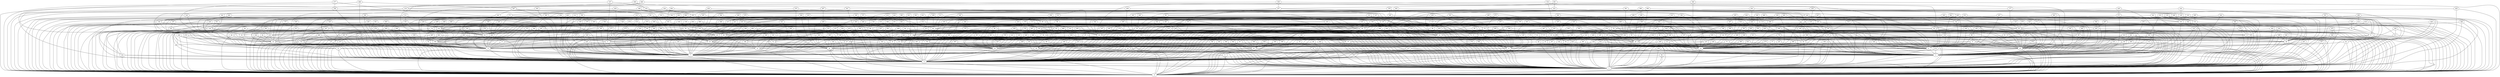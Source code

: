 /* Created by igraph 0.7.0 */
graph {
  0;
  1;
  2;
  3;
  4;
  5;
  6;
  7;
  8;
  9;
  10;
  11;
  12;
  13;
  14;
  15;
  16;
  17;
  18;
  19;
  20;
  21;
  22;
  23;
  24;
  25;
  26;
  27;
  28;
  29;
  30;
  31;
  32;
  33;
  34;
  35;
  36;
  37;
  38;
  39;
  40;
  41;
  42;
  43;
  44;
  45;
  46;
  47;
  48;
  49;
  50;
  51;
  52;
  53;
  54;
  55;
  56;
  57;
  58;
  59;
  60;
  61;
  62;
  63;
  64;
  65;
  66;
  67;
  68;
  69;
  70;
  71;
  72;
  73;
  74;
  75;
  76;
  77;
  78;
  79;
  80;
  81;
  82;
  83;
  84;
  85;
  86;
  87;
  88;
  89;
  90;
  91;
  92;
  93;
  94;
  95;
  96;
  97;
  98;
  99;
  100;
  101;
  102;
  103;
  104;
  105;
  106;
  107;
  108;
  109;
  110;
  111;
  112;
  113;
  114;
  115;
  116;
  117;
  118;
  119;
  120;
  121;
  122;
  123;
  124;
  125;
  126;
  127;
  128;
  129;
  130;
  131;
  132;
  133;
  134;
  135;
  136;
  137;
  138;
  139;
  140;
  141;
  142;
  143;
  144;
  145;
  146;
  147;
  148;
  149;
  150;
  151;
  152;
  153;
  154;
  155;
  156;
  157;
  158;
  159;
  160;
  161;
  162;
  163;
  164;
  165;
  166;
  167;
  168;
  169;
  170;
  171;
  172;
  173;
  174;
  175;
  176;
  177;
  178;
  179;
  180;
  181;
  182;
  183;
  184;
  185;
  186;
  187;
  188;
  189;
  190;
  191;
  192;
  193;
  194;
  195;
  196;
  197;
  198;
  199;
  200;
  201;
  202;
  203;
  204;
  205;
  206;
  207;
  208;
  209;
  210;
  211;
  212;
  213;
  214;
  215;
  216;
  217;
  218;
  219;
  220;
  221;
  222;
  223;
  224;
  225;
  226;
  227;
  228;
  229;
  230;
  231;
  232;
  233;
  234;
  235;
  236;
  237;
  238;
  239;
  240;
  241;
  242;
  243;
  244;
  245;
  246;
  247;
  248;
  249;
  250;
  251;
  252;
  253;
  254;
  255;
  256;
  257;
  258;
  259;
  260;
  261;
  262;
  263;
  264;
  265;
  266;
  267;
  268;
  269;
  270;
  271;
  272;
  273;
  274;
  275;
  276;
  277;
  278;
  279;
  280;
  281;
  282;
  283;
  284;
  285;
  286;
  287;
  288;
  289;
  290;
  291;
  292;
  293;
  294;
  295;
  296;
  297;
  298;
  299;
  300;
  301;
  302;
  303;
  304;
  305;
  306;
  307;
  308;
  309;
  310;
  311;
  312;
  313;
  314;
  315;
  316;
  317;
  318;
  319;
  320;
  321;
  322;
  323;
  324;
  325;
  326;
  327;
  328;
  329;
  330;
  331;
  332;
  333;
  334;
  335;
  336;
  337;
  338;
  339;
  340;
  341;
  342;
  343;
  344;
  345;
  346;
  347;
  348;
  349;
  350;
  351;
  352;
  353;
  354;
  355;
  356;
  357;
  358;
  359;
  360;
  361;
  362;
  363;
  364;
  365;
  366;
  367;
  368;
  369;
  370;
  371;
  372;
  373;
  374;
  375;
  376;
  377;
  378;
  379;
  380;
  381;
  382;
  383;
  384;
  385;
  386;
  387;
  388;
  389;
  390;
  391;
  392;
  393;
  394;
  395;
  396;
  397;
  398;
  399;
  400;
  401;
  402;
  403;
  404;
  405;
  406;
  407;
  408;
  409;
  410;
  411;
  412;
  413;
  414;
  415;
  416;
  417;
  418;
  419;
  420;
  421;
  422;
  423;
  424;
  425;
  426;
  427;
  428;
  429;
  430;
  431;
  432;
  433;
  434;
  435;
  436;
  437;
  438;
  439;
  440;
  441;
  442;
  443;
  444;
  445;
  446;
  447;
  448;
  449;
  450;
  451;
  452;
  453;
  454;
  455;
  456;
  457;
  458;
  459;
  460;
  461;
  462;
  463;
  464;
  465;
  466;
  467;
  468;
  469;
  470;
  471;
  472;
  473;
  474;
  475;
  476;
  477;
  478;
  479;
  480;
  481;
  482;
  483;
  484;
  485;
  486;
  487;
  488;
  489;
  490;
  491;
  492;
  493;
  494;
  495;
  496;
  497;
  498;
  499;

  1 -- 0;
  2 -- 0;
  3 -- 0;
  4 -- 0;
  5 -- 0;
  6 -- 0;
  7 -- 0;
  8 -- 0;
  12 -- 0;
  13 -- 0;
  16 -- 0;
  17 -- 0;
  19 -- 0;
  20 -- 0;
  22 -- 0;
  23 -- 0;
  25 -- 0;
  26 -- 0;
  28 -- 0;
  30 -- 0;
  32 -- 0;
  33 -- 0;
  35 -- 0;
  38 -- 0;
  39 -- 0;
  40 -- 0;
  41 -- 0;
  44 -- 0;
  45 -- 0;
  46 -- 0;
  49 -- 0;
  50 -- 0;
  51 -- 0;
  53 -- 0;
  54 -- 0;
  60 -- 0;
  61 -- 0;
  64 -- 0;
  65 -- 0;
  68 -- 0;
  71 -- 0;
  74 -- 0;
  76 -- 0;
  77 -- 0;
  78 -- 0;
  82 -- 0;
  84 -- 0;
  91 -- 0;
  92 -- 0;
  96 -- 0;
  102 -- 0;
  104 -- 0;
  106 -- 0;
  112 -- 0;
  115 -- 0;
  116 -- 0;
  117 -- 0;
  119 -- 0;
  123 -- 0;
  124 -- 0;
  126 -- 0;
  138 -- 0;
  139 -- 0;
  140 -- 0;
  142 -- 0;
  143 -- 0;
  149 -- 0;
  154 -- 0;
  155 -- 0;
  156 -- 0;
  157 -- 0;
  158 -- 0;
  159 -- 0;
  160 -- 0;
  162 -- 0;
  168 -- 0;
  169 -- 0;
  170 -- 0;
  172 -- 0;
  173 -- 0;
  175 -- 0;
  180 -- 0;
  181 -- 0;
  186 -- 0;
  188 -- 0;
  192 -- 0;
  193 -- 0;
  197 -- 0;
  199 -- 0;
  201 -- 0;
  202 -- 0;
  204 -- 0;
  211 -- 0;
  214 -- 0;
  215 -- 0;
  222 -- 0;
  223 -- 0;
  227 -- 0;
  240 -- 0;
  241 -- 0;
  243 -- 0;
  245 -- 0;
  246 -- 0;
  247 -- 0;
  248 -- 0;
  258 -- 0;
  261 -- 0;
  262 -- 0;
  268 -- 0;
  274 -- 0;
  276 -- 0;
  277 -- 0;
  279 -- 0;
  284 -- 0;
  287 -- 0;
  292 -- 0;
  297 -- 0;
  318 -- 0;
  321 -- 0;
  322 -- 0;
  330 -- 0;
  333 -- 0;
  335 -- 0;
  353 -- 0;
  357 -- 0;
  362 -- 0;
  366 -- 0;
  372 -- 0;
  373 -- 0;
  376 -- 0;
  378 -- 0;
  380 -- 0;
  389 -- 0;
  393 -- 0;
  396 -- 0;
  399 -- 0;
  404 -- 0;
  408 -- 0;
  411 -- 0;
  413 -- 0;
  419 -- 0;
  422 -- 0;
  428 -- 0;
  436 -- 0;
  442 -- 0;
  443 -- 0;
  449 -- 0;
  450 -- 0;
  456 -- 0;
  465 -- 0;
  494 -- 0;
  498 -- 0;
  2 -- 1;
  3 -- 1;
  5 -- 1;
  7 -- 1;
  8 -- 1;
  10 -- 1;
  11 -- 1;
  12 -- 1;
  14 -- 1;
  17 -- 1;
  22 -- 1;
  24 -- 1;
  29 -- 1;
  32 -- 1;
  37 -- 1;
  38 -- 1;
  39 -- 1;
  40 -- 1;
  42 -- 1;
  46 -- 1;
  48 -- 1;
  49 -- 1;
  52 -- 1;
  53 -- 1;
  57 -- 1;
  59 -- 1;
  61 -- 1;
  66 -- 1;
  72 -- 1;
  80 -- 1;
  84 -- 1;
  88 -- 1;
  94 -- 1;
  96 -- 1;
  97 -- 1;
  100 -- 1;
  103 -- 1;
  107 -- 1;
  108 -- 1;
  110 -- 1;
  117 -- 1;
  120 -- 1;
  122 -- 1;
  127 -- 1;
  128 -- 1;
  129 -- 1;
  134 -- 1;
  138 -- 1;
  142 -- 1;
  146 -- 1;
  150 -- 1;
  152 -- 1;
  153 -- 1;
  158 -- 1;
  163 -- 1;
  167 -- 1;
  176 -- 1;
  184 -- 1;
  185 -- 1;
  195 -- 1;
  198 -- 1;
  201 -- 1;
  203 -- 1;
  206 -- 1;
  208 -- 1;
  209 -- 1;
  212 -- 1;
  223 -- 1;
  227 -- 1;
  231 -- 1;
  232 -- 1;
  233 -- 1;
  234 -- 1;
  236 -- 1;
  246 -- 1;
  251 -- 1;
  252 -- 1;
  253 -- 1;
  255 -- 1;
  256 -- 1;
  269 -- 1;
  272 -- 1;
  278 -- 1;
  281 -- 1;
  282 -- 1;
  293 -- 1;
  295 -- 1;
  299 -- 1;
  300 -- 1;
  306 -- 1;
  313 -- 1;
  314 -- 1;
  323 -- 1;
  325 -- 1;
  326 -- 1;
  330 -- 1;
  336 -- 1;
  338 -- 1;
  344 -- 1;
  352 -- 1;
  354 -- 1;
  356 -- 1;
  357 -- 1;
  366 -- 1;
  367 -- 1;
  368 -- 1;
  369 -- 1;
  370 -- 1;
  374 -- 1;
  375 -- 1;
  385 -- 1;
  388 -- 1;
  389 -- 1;
  395 -- 1;
  402 -- 1;
  414 -- 1;
  416 -- 1;
  417 -- 1;
  418 -- 1;
  420 -- 1;
  424 -- 1;
  427 -- 1;
  428 -- 1;
  430 -- 1;
  437 -- 1;
  441 -- 1;
  442 -- 1;
  447 -- 1;
  448 -- 1;
  449 -- 1;
  457 -- 1;
  459 -- 1;
  461 -- 1;
  462 -- 1;
  475 -- 1;
  476 -- 1;
  477 -- 1;
  479 -- 1;
  482 -- 1;
  483 -- 1;
  490 -- 1;
  491 -- 1;
  492 -- 1;
  495 -- 1;
  496 -- 1;
  3 -- 2;
  4 -- 2;
  5 -- 2;
  6 -- 2;
  7 -- 2;
  9 -- 2;
  10 -- 2;
  11 -- 2;
  13 -- 2;
  15 -- 2;
  16 -- 2;
  18 -- 2;
  19 -- 2;
  20 -- 2;
  21 -- 2;
  23 -- 2;
  25 -- 2;
  27 -- 2;
  28 -- 2;
  31 -- 2;
  33 -- 2;
  34 -- 2;
  35 -- 2;
  39 -- 2;
  43 -- 2;
  44 -- 2;
  45 -- 2;
  49 -- 2;
  51 -- 2;
  54 -- 2;
  56 -- 2;
  57 -- 2;
  62 -- 2;
  71 -- 2;
  73 -- 2;
  75 -- 2;
  79 -- 2;
  84 -- 2;
  90 -- 2;
  93 -- 2;
  94 -- 2;
  95 -- 2;
  97 -- 2;
  102 -- 2;
  111 -- 2;
  113 -- 2;
  116 -- 2;
  118 -- 2;
  125 -- 2;
  132 -- 2;
  134 -- 2;
  135 -- 2;
  140 -- 2;
  141 -- 2;
  142 -- 2;
  143 -- 2;
  146 -- 2;
  151 -- 2;
  154 -- 2;
  156 -- 2;
  157 -- 2;
  163 -- 2;
  165 -- 2;
  166 -- 2;
  168 -- 2;
  170 -- 2;
  180 -- 2;
  181 -- 2;
  182 -- 2;
  189 -- 2;
  193 -- 2;
  195 -- 2;
  199 -- 2;
  200 -- 2;
  202 -- 2;
  205 -- 2;
  213 -- 2;
  215 -- 2;
  220 -- 2;
  225 -- 2;
  226 -- 2;
  229 -- 2;
  232 -- 2;
  234 -- 2;
  235 -- 2;
  247 -- 2;
  250 -- 2;
  257 -- 2;
  268 -- 2;
  270 -- 2;
  273 -- 2;
  274 -- 2;
  275 -- 2;
  279 -- 2;
  281 -- 2;
  294 -- 2;
  295 -- 2;
  297 -- 2;
  301 -- 2;
  305 -- 2;
  310 -- 2;
  315 -- 2;
  317 -- 2;
  319 -- 2;
  320 -- 2;
  324 -- 2;
  328 -- 2;
  329 -- 2;
  336 -- 2;
  337 -- 2;
  340 -- 2;
  342 -- 2;
  354 -- 2;
  356 -- 2;
  358 -- 2;
  364 -- 2;
  365 -- 2;
  368 -- 2;
  372 -- 2;
  376 -- 2;
  377 -- 2;
  378 -- 2;
  379 -- 2;
  383 -- 2;
  395 -- 2;
  397 -- 2;
  403 -- 2;
  406 -- 2;
  412 -- 2;
  413 -- 2;
  417 -- 2;
  431 -- 2;
  434 -- 2;
  440 -- 2;
  441 -- 2;
  459 -- 2;
  464 -- 2;
  476 -- 2;
  477 -- 2;
  480 -- 2;
  484 -- 2;
  486 -- 2;
  491 -- 2;
  495 -- 2;
  4 -- 3;
  10 -- 3;
  11 -- 3;
  14 -- 3;
  20 -- 3;
  23 -- 3;
  24 -- 3;
  26 -- 3;
  27 -- 3;
  29 -- 3;
  31 -- 3;
  41 -- 3;
  45 -- 3;
  60 -- 3;
  69 -- 3;
  75 -- 3;
  77 -- 3;
  82 -- 3;
  83 -- 3;
  89 -- 3;
  90 -- 3;
  101 -- 3;
  108 -- 3;
  111 -- 3;
  112 -- 3;
  122 -- 3;
  131 -- 3;
  147 -- 3;
  162 -- 3;
  171 -- 3;
  182 -- 3;
  196 -- 3;
  214 -- 3;
  219 -- 3;
  227 -- 3;
  233 -- 3;
  255 -- 3;
  264 -- 3;
  265 -- 3;
  271 -- 3;
  274 -- 3;
  302 -- 3;
  306 -- 3;
  312 -- 3;
  327 -- 3;
  328 -- 3;
  336 -- 3;
  339 -- 3;
  341 -- 3;
  346 -- 3;
  383 -- 3;
  392 -- 3;
  393 -- 3;
  398 -- 3;
  400 -- 3;
  424 -- 3;
  425 -- 3;
  444 -- 3;
  457 -- 3;
  465 -- 3;
  487 -- 3;
  494 -- 3;
  6 -- 4;
  9 -- 4;
  15 -- 4;
  18 -- 4;
  37 -- 4;
  60 -- 4;
  62 -- 4;
  76 -- 4;
  80 -- 4;
  91 -- 4;
  92 -- 4;
  98 -- 4;
  100 -- 4;
  114 -- 4;
  132 -- 4;
  136 -- 4;
  152 -- 4;
  164 -- 4;
  172 -- 4;
  174 -- 4;
  181 -- 4;
  184 -- 4;
  194 -- 4;
  232 -- 4;
  259 -- 4;
  260 -- 4;
  280 -- 4;
  282 -- 4;
  290 -- 4;
  308 -- 4;
  328 -- 4;
  346 -- 4;
  349 -- 4;
  405 -- 4;
  407 -- 4;
  431 -- 4;
  445 -- 4;
  472 -- 4;
  486 -- 4;
  13 -- 5;
  150 -- 5;
  8 -- 6;
  47 -- 6;
  98 -- 6;
  9 -- 7;
  12 -- 7;
  14 -- 7;
  16 -- 7;
  21 -- 7;
  42 -- 7;
  51 -- 7;
  63 -- 7;
  67 -- 7;
  68 -- 7;
  73 -- 7;
  81 -- 7;
  86 -- 7;
  88 -- 7;
  103 -- 7;
  110 -- 7;
  118 -- 7;
  130 -- 7;
  135 -- 7;
  144 -- 7;
  145 -- 7;
  148 -- 7;
  159 -- 7;
  166 -- 7;
  178 -- 7;
  183 -- 7;
  188 -- 7;
  204 -- 7;
  209 -- 7;
  210 -- 7;
  211 -- 7;
  212 -- 7;
  216 -- 7;
  221 -- 7;
  224 -- 7;
  226 -- 7;
  230 -- 7;
  277 -- 7;
  278 -- 7;
  309 -- 7;
  311 -- 7;
  323 -- 7;
  329 -- 7;
  332 -- 7;
  347 -- 7;
  359 -- 7;
  384 -- 7;
  408 -- 7;
  409 -- 7;
  426 -- 7;
  433 -- 7;
  439 -- 7;
  448 -- 7;
  450 -- 7;
  454 -- 7;
  456 -- 7;
  467 -- 7;
  468 -- 7;
  484 -- 7;
  489 -- 7;
  76 -- 8;
  105 -- 8;
  352 -- 8;
  445 -- 8;
  28 -- 9;
  43 -- 9;
  115 -- 9;
  136 -- 9;
  137 -- 9;
  199 -- 9;
  225 -- 9;
  317 -- 9;
  337 -- 9;
  360 -- 9;
  377 -- 9;
  17 -- 10;
  21 -- 10;
  25 -- 10;
  42 -- 10;
  43 -- 10;
  46 -- 10;
  53 -- 10;
  54 -- 10;
  69 -- 10;
  70 -- 10;
  81 -- 10;
  89 -- 10;
  93 -- 10;
  97 -- 10;
  99 -- 10;
  107 -- 10;
  111 -- 10;
  117 -- 10;
  127 -- 10;
  129 -- 10;
  134 -- 10;
  158 -- 10;
  169 -- 10;
  173 -- 10;
  196 -- 10;
  208 -- 10;
  210 -- 10;
  220 -- 10;
  225 -- 10;
  229 -- 10;
  248 -- 10;
  265 -- 10;
  269 -- 10;
  273 -- 10;
  290 -- 10;
  306 -- 10;
  350 -- 10;
  383 -- 10;
  384 -- 10;
  387 -- 10;
  394 -- 10;
  411 -- 10;
  431 -- 10;
  436 -- 10;
  451 -- 10;
  470 -- 10;
  15 -- 11;
  33 -- 11;
  52 -- 11;
  58 -- 11;
  70 -- 11;
  71 -- 11;
  154 -- 11;
  175 -- 11;
  207 -- 11;
  325 -- 11;
  333 -- 11;
  343 -- 11;
  356 -- 11;
  362 -- 11;
  373 -- 11;
  374 -- 11;
  399 -- 11;
  401 -- 11;
  433 -- 11;
  487 -- 11;
  499 -- 11;
  22 -- 12;
  31 -- 12;
  66 -- 12;
  99 -- 12;
  129 -- 12;
  192 -- 12;
  198 -- 12;
  203 -- 12;
  222 -- 12;
  357 -- 12;
  364 -- 12;
  472 -- 12;
  27 -- 13;
  29 -- 13;
  34 -- 13;
  40 -- 13;
  75 -- 13;
  77 -- 13;
  80 -- 13;
  85 -- 13;
  95 -- 13;
  120 -- 13;
  127 -- 13;
  133 -- 13;
  160 -- 13;
  171 -- 13;
  183 -- 13;
  187 -- 13;
  191 -- 13;
  198 -- 13;
  215 -- 13;
  217 -- 13;
  231 -- 13;
  258 -- 13;
  260 -- 13;
  276 -- 13;
  283 -- 13;
  291 -- 13;
  300 -- 13;
  305 -- 13;
  316 -- 13;
  317 -- 13;
  339 -- 13;
  344 -- 13;
  345 -- 13;
  347 -- 13;
  355 -- 13;
  363 -- 13;
  367 -- 13;
  374 -- 13;
  386 -- 13;
  387 -- 13;
  394 -- 13;
  401 -- 13;
  435 -- 13;
  442 -- 13;
  458 -- 13;
  468 -- 13;
  471 -- 13;
  488 -- 13;
  493 -- 13;
  19 -- 14;
  18 -- 15;
  387 -- 15;
  407 -- 15;
  411 -- 15;
  105 -- 16;
  79 -- 18;
  487 -- 18;
  280 -- 19;
  36 -- 20;
  61 -- 20;
  72 -- 20;
  83 -- 20;
  112 -- 20;
  113 -- 20;
  124 -- 20;
  136 -- 20;
  148 -- 20;
  155 -- 20;
  183 -- 20;
  185 -- 20;
  187 -- 20;
  201 -- 20;
  223 -- 20;
  228 -- 20;
  254 -- 20;
  273 -- 20;
  320 -- 20;
  343 -- 20;
  359 -- 20;
  365 -- 20;
  378 -- 20;
  400 -- 20;
  460 -- 20;
  461 -- 20;
  463 -- 20;
  481 -- 20;
  85 -- 21;
  87 -- 21;
  91 -- 21;
  176 -- 21;
  289 -- 21;
  348 -- 21;
  401 -- 21;
  469 -- 21;
  478 -- 21;
  26 -- 22;
  55 -- 22;
  72 -- 22;
  121 -- 22;
  130 -- 22;
  151 -- 22;
  242 -- 22;
  254 -- 22;
  263 -- 22;
  286 -- 22;
  386 -- 22;
  396 -- 22;
  405 -- 22;
  24 -- 23;
  30 -- 23;
  36 -- 23;
  37 -- 23;
  63 -- 23;
  65 -- 23;
  87 -- 23;
  96 -- 23;
  115 -- 23;
  123 -- 23;
  126 -- 23;
  174 -- 23;
  190 -- 23;
  226 -- 23;
  238 -- 23;
  256 -- 23;
  259 -- 23;
  315 -- 23;
  327 -- 23;
  330 -- 23;
  350 -- 23;
  367 -- 23;
  404 -- 23;
  418 -- 23;
  459 -- 23;
  48 -- 24;
  110 -- 24;
  114 -- 24;
  116 -- 24;
  149 -- 24;
  217 -- 24;
  257 -- 24;
  318 -- 24;
  451 -- 24;
  482 -- 24;
  78 -- 25;
  30 -- 26;
  50 -- 26;
  74 -- 26;
  182 -- 26;
  194 -- 26;
  303 -- 26;
  354 -- 26;
  397 -- 26;
  47 -- 27;
  109 -- 27;
  137 -- 27;
  189 -- 27;
  192 -- 27;
  283 -- 28;
  32 -- 29;
  35 -- 29;
  38 -- 29;
  56 -- 29;
  93 -- 29;
  139 -- 29;
  175 -- 29;
  187 -- 29;
  200 -- 29;
  202 -- 29;
  209 -- 29;
  230 -- 29;
  231 -- 29;
  234 -- 29;
  299 -- 29;
  358 -- 29;
  369 -- 29;
  455 -- 29;
  101 -- 30;
  425 -- 30;
  485 -- 30;
  36 -- 31;
  47 -- 31;
  58 -- 31;
  67 -- 31;
  78 -- 31;
  86 -- 31;
  133 -- 31;
  141 -- 31;
  147 -- 31;
  166 -- 31;
  177 -- 31;
  213 -- 31;
  251 -- 31;
  292 -- 31;
  303 -- 31;
  323 -- 31;
  349 -- 31;
  363 -- 31;
  408 -- 31;
  437 -- 31;
  462 -- 31;
  477 -- 31;
  492 -- 31;
  58 -- 32;
  68 -- 32;
  83 -- 32;
  86 -- 32;
  119 -- 32;
  222 -- 32;
  228 -- 32;
  237 -- 32;
  355 -- 32;
  381 -- 32;
  403 -- 32;
  489 -- 32;
  34 -- 33;
  64 -- 33;
  99 -- 33;
  138 -- 33;
  153 -- 33;
  168 -- 33;
  243 -- 33;
  266 -- 33;
  302 -- 33;
  331 -- 33;
  402 -- 33;
  406 -- 33;
  439 -- 33;
  451 -- 33;
  458 -- 33;
  488 -- 33;
  497 -- 33;
  48 -- 34;
  74 -- 34;
  89 -- 34;
  94 -- 34;
  104 -- 34;
  141 -- 34;
  285 -- 34;
  304 -- 34;
  351 -- 34;
  352 -- 34;
  364 -- 34;
  410 -- 34;
  434 -- 34;
  490 -- 34;
  66 -- 35;
  95 -- 35;
  126 -- 35;
  240 -- 35;
  291 -- 35;
  437 -- 35;
  474 -- 35;
  499 -- 35;
  50 -- 36;
  63 -- 36;
  70 -- 36;
  92 -- 36;
  118 -- 36;
  128 -- 36;
  147 -- 36;
  148 -- 36;
  164 -- 36;
  170 -- 36;
  237 -- 36;
  244 -- 36;
  255 -- 36;
  297 -- 36;
  346 -- 36;
  481 -- 36;
  498 -- 36;
  85 -- 37;
  109 -- 37;
  392 -- 37;
  404 -- 37;
  41 -- 39;
  52 -- 39;
  59 -- 39;
  64 -- 39;
  106 -- 39;
  121 -- 39;
  144 -- 39;
  160 -- 39;
  210 -- 39;
  338 -- 39;
  409 -- 39;
  438 -- 39;
  465 -- 39;
  496 -- 39;
  497 -- 39;
  44 -- 43;
  377 -- 43;
  429 -- 43;
  473 -- 43;
  485 -- 43;
  55 -- 44;
  114 -- 44;
  152 -- 44;
  167 -- 44;
  418 -- 44;
  65 -- 45;
  73 -- 45;
  87 -- 45;
  98 -- 45;
  169 -- 45;
  233 -- 45;
  261 -- 45;
  296 -- 45;
  300 -- 45;
  303 -- 45;
  344 -- 45;
  359 -- 45;
  415 -- 45;
  450 -- 45;
  456 -- 45;
  482 -- 45;
  57 -- 46;
  69 -- 46;
  101 -- 46;
  107 -- 46;
  131 -- 46;
  135 -- 46;
  178 -- 46;
  235 -- 46;
  252 -- 46;
  269 -- 46;
  282 -- 46;
  287 -- 46;
  342 -- 46;
  353 -- 46;
  368 -- 46;
  390 -- 46;
  414 -- 46;
  423 -- 46;
  432 -- 46;
  62 -- 47;
  174 -- 47;
  236 -- 47;
  262 -- 47;
  413 -- 47;
  421 -- 47;
  422 -- 47;
  499 -- 47;
  219 -- 48;
  440 -- 48;
  466 -- 48;
  59 -- 49;
  102 -- 49;
  106 -- 49;
  109 -- 49;
  144 -- 49;
  145 -- 49;
  218 -- 49;
  235 -- 49;
  241 -- 49;
  249 -- 49;
  265 -- 49;
  280 -- 49;
  292 -- 49;
  327 -- 49;
  419 -- 49;
  464 -- 49;
  470 -- 49;
  139 -- 50;
  157 -- 50;
  217 -- 50;
  163 -- 51;
  186 -- 51;
  427 -- 51;
  483 -- 51;
  216 -- 52;
  360 -- 52;
  438 -- 52;
  452 -- 52;
  55 -- 53;
  81 -- 53;
  167 -- 53;
  171 -- 53;
  172 -- 53;
  214 -- 53;
  420 -- 53;
  56 -- 54;
  206 -- 54;
  230 -- 54;
  376 -- 54;
  416 -- 54;
  448 -- 54;
  196 -- 55;
  204 -- 55;
  243 -- 55;
  310 -- 55;
  322 -- 55;
  348 -- 55;
  380 -- 55;
  238 -- 56;
  276 -- 56;
  345 -- 56;
  123 -- 58;
  494 -- 58;
  67 -- 59;
  338 -- 59;
  79 -- 60;
  184 -- 60;
  253 -- 60;
  461 -- 60;
  473 -- 60;
  211 -- 61;
  262 -- 62;
  384 -- 62;
  88 -- 63;
  263 -- 63;
  119 -- 66;
  159 -- 66;
  216 -- 66;
  221 -- 66;
  251 -- 66;
  326 -- 66;
  355 -- 66;
  361 -- 66;
  373 -- 66;
  467 -- 66;
  82 -- 67;
  149 -- 67;
  304 -- 68;
  104 -- 69;
  205 -- 69;
  220 -- 69;
  400 -- 69;
  194 -- 70;
  275 -- 70;
  309 -- 70;
  412 -- 70;
  449 -- 70;
  436 -- 71;
  90 -- 72;
  122 -- 72;
  315 -- 72;
  324 -- 72;
  421 -- 72;
  165 -- 73;
  206 -- 73;
  288 -- 73;
  321 -- 73;
  236 -- 74;
  287 -- 74;
  390 -- 74;
  486 -- 74;
  261 -- 75;
  312 -- 75;
  497 -- 75;
  120 -- 76;
  128 -- 76;
  197 -- 76;
  419 -- 76;
  185 -- 77;
  188 -- 77;
  179 -- 79;
  318 -- 79;
  414 -- 79;
  121 -- 81;
  446 -- 81;
  113 -- 82;
  131 -- 82;
  140 -- 82;
  164 -- 82;
  221 -- 82;
  249 -- 82;
  298 -- 82;
  313 -- 82;
  125 -- 83;
  143 -- 83;
  173 -- 83;
  177 -- 83;
  389 -- 83;
  469 -- 83;
  475 -- 83;
  130 -- 86;
  162 -- 86;
  240 -- 86;
  245 -- 86;
  248 -- 86;
  301 -- 86;
  343 -- 86;
  432 -- 86;
  489 -- 87;
  314 -- 88;
  224 -- 89;
  108 -- 91;
  334 -- 92;
  379 -- 92;
  435 -- 92;
  475 -- 92;
  452 -- 93;
  195 -- 98;
  100 -- 99;
  145 -- 99;
  247 -- 99;
  294 -- 99;
  362 -- 99;
  365 -- 99;
  375 -- 99;
  479 -- 99;
  490 -- 99;
  103 -- 101;
  105 -- 101;
  178 -- 101;
  271 -- 101;
  289 -- 101;
  382 -- 101;
  424 -- 101;
  165 -- 102;
  189 -- 102;
  190 -- 102;
  191 -- 102;
  268 -- 102;
  279 -- 102;
  177 -- 103;
  229 -- 105;
  432 -- 105;
  125 -- 106;
  443 -- 107;
  493 -- 107;
  249 -- 109;
  331 -- 109;
  415 -- 109;
  480 -- 109;
  304 -- 110;
  342 -- 110;
  474 -- 110;
  155 -- 111;
  219 -- 111;
  237 -- 114;
  340 -- 114;
  460 -- 114;
  464 -- 114;
  332 -- 115;
  263 -- 116;
  250 -- 117;
  307 -- 117;
  341 -- 117;
  370 -- 117;
  463 -- 117;
  133 -- 118;
  281 -- 118;
  379 -- 118;
  433 -- 118;
  124 -- 119;
  228 -- 120;
  427 -- 120;
  455 -- 120;
  485 -- 120;
  161 -- 121;
  266 -- 121;
  301 -- 121;
  325 -- 121;
  180 -- 123;
  284 -- 123;
  405 -- 123;
  153 -- 125;
  205 -- 125;
  218 -- 125;
  156 -- 126;
  239 -- 126;
  278 -- 126;
  293 -- 126;
  322 -- 126;
  351 -- 126;
  132 -- 127;
  179 -- 127;
  203 -- 127;
  190 -- 130;
  275 -- 131;
  296 -- 131;
  350 -- 131;
  407 -- 131;
  495 -- 131;
  146 -- 132;
  150 -- 132;
  207 -- 132;
  270 -- 132;
  316 -- 132;
  398 -- 132;
  455 -- 132;
  241 -- 135;
  372 -- 135;
  137 -- 136;
  382 -- 136;
  179 -- 137;
  348 -- 137;
  193 -- 138;
  288 -- 138;
  311 -- 138;
  360 -- 138;
  371 -- 138;
  446 -- 138;
  483 -- 138;
  191 -- 141;
  207 -- 141;
  253 -- 141;
  286 -- 141;
  291 -- 141;
  480 -- 141;
  161 -- 142;
  326 -- 142;
  351 -- 142;
  151 -- 145;
  430 -- 145;
  208 -- 148;
  270 -- 148;
  271 -- 149;
  321 -- 149;
  224 -- 150;
  340 -- 150;
  264 -- 151;
  302 -- 151;
  310 -- 151;
  402 -- 151;
  333 -- 152;
  349 -- 152;
  363 -- 152;
  246 -- 154;
  213 -- 155;
  212 -- 156;
  256 -- 156;
  361 -- 156;
  298 -- 159;
  358 -- 159;
  161 -- 160;
  186 -- 160;
  239 -- 160;
  290 -- 160;
  295 -- 160;
  305 -- 160;
  308 -- 160;
  447 -- 160;
  466 -- 160;
  473 -- 160;
  311 -- 161;
  176 -- 165;
  468 -- 165;
  382 -- 166;
  284 -- 167;
  239 -- 169;
  298 -- 169;
  329 -- 169;
  288 -- 171;
  307 -- 171;
  438 -- 171;
  331 -- 172;
  398 -- 175;
  484 -- 175;
  294 -- 176;
  285 -- 179;
  257 -- 180;
  347 -- 181;
  395 -- 181;
  272 -- 184;
  238 -- 187;
  244 -- 188;
  245 -- 188;
  250 -- 188;
  267 -- 188;
  371 -- 188;
  390 -- 188;
  476 -- 188;
  478 -- 188;
  319 -- 190;
  324 -- 190;
  430 -- 190;
  197 -- 193;
  423 -- 193;
  406 -- 194;
  200 -- 195;
  258 -- 196;
  266 -- 198;
  399 -- 198;
  416 -- 198;
  299 -- 200;
  242 -- 202;
  296 -- 202;
  381 -- 202;
  403 -- 202;
  454 -- 202;
  460 -- 202;
  469 -- 202;
  472 -- 202;
  435 -- 203;
  339 -- 205;
  285 -- 208;
  491 -- 208;
  289 -- 211;
  393 -- 211;
  264 -- 212;
  259 -- 213;
  312 -- 213;
  361 -- 213;
  453 -- 213;
  370 -- 214;
  307 -- 215;
  426 -- 215;
  260 -- 216;
  272 -- 216;
  353 -- 216;
  478 -- 216;
  218 -- 217;
  314 -- 217;
  385 -- 217;
  445 -- 217;
  341 -- 221;
  332 -- 222;
  242 -- 223;
  410 -- 224;
  444 -- 224;
  453 -- 224;
  293 -- 226;
  471 -- 226;
  345 -- 227;
  446 -- 227;
  471 -- 227;
  267 -- 228;
  381 -- 228;
  283 -- 230;
  252 -- 234;
  417 -- 234;
  415 -- 235;
  452 -- 236;
  396 -- 237;
  244 -- 239;
  467 -- 244;
  391 -- 246;
  410 -- 246;
  422 -- 246;
  492 -- 246;
  254 -- 247;
  309 -- 248;
  375 -- 248;
  421 -- 248;
  267 -- 249;
  286 -- 251;
  313 -- 251;
  412 -- 251;
  443 -- 251;
  320 -- 252;
  316 -- 255;
  392 -- 255;
  457 -- 255;
  308 -- 257;
  366 -- 257;
  277 -- 258;
  385 -- 262;
  394 -- 266;
  425 -- 271;
  428 -- 272;
  319 -- 279;
  391 -- 281;
  397 -- 281;
  493 -- 283;
  409 -- 289;
  434 -- 289;
  420 -- 290;
  371 -- 293;
  369 -- 296;
  388 -- 299;
  335 -- 302;
  441 -- 302;
  334 -- 307;
  335 -- 307;
  423 -- 312;
  334 -- 319;
  466 -- 319;
  454 -- 322;
  429 -- 325;
  458 -- 325;
  391 -- 327;
  463 -- 332;
  337 -- 335;
  498 -- 335;
  386 -- 346;
  380 -- 364;
  479 -- 368;
  429 -- 371;
  470 -- 380;
  426 -- 384;
  388 -- 386;
  440 -- 391;
  447 -- 398;
  444 -- 408;
  439 -- 413;
  496 -- 414;
  462 -- 417;
  481 -- 434;
  453 -- 445;
  488 -- 467;
  474 -- 473;
}

